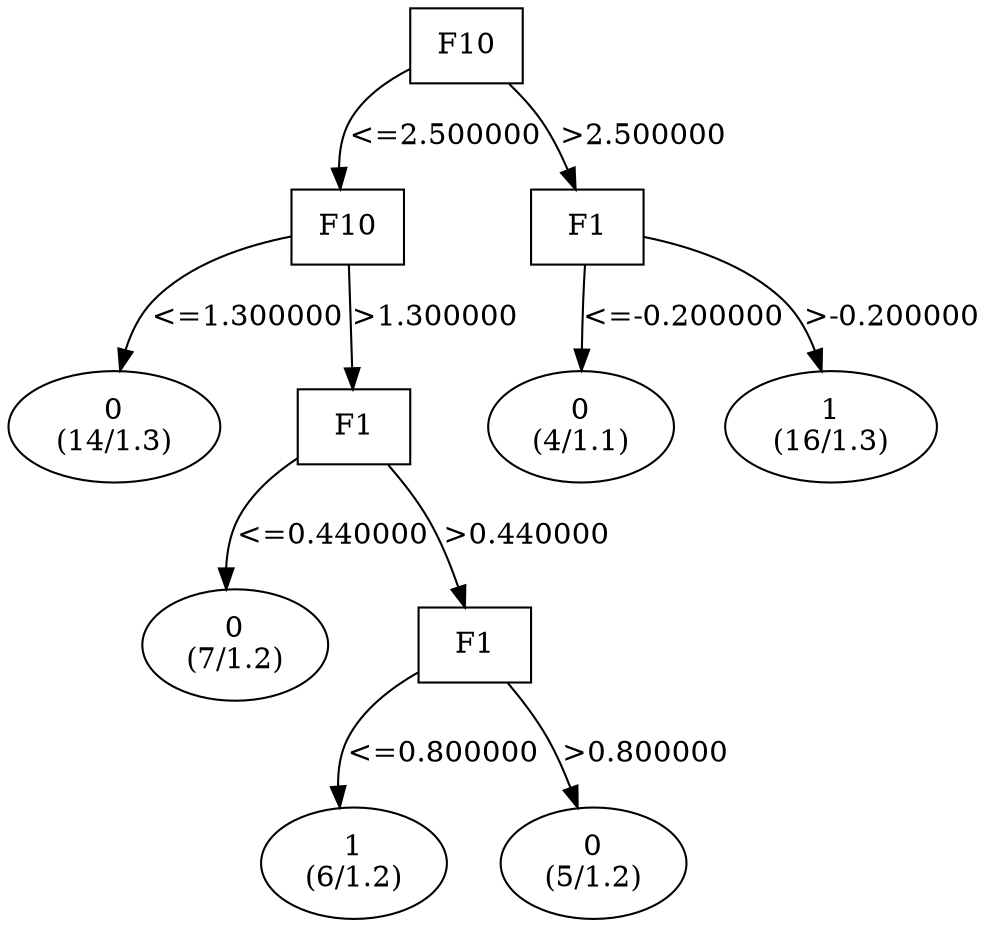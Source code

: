digraph YaDT {
n0 [ shape=box, label="F10\n"]
n0 -> n1 [label="<=2.500000"]
n1 [ shape=box, label="F10\n"]
n1 -> n2 [label="<=1.300000"]
n2 [ shape=ellipse, label="0\n(14/1.3)"]
n1 -> n3 [label=">1.300000"]
n3 [ shape=box, label="F1\n"]
n3 -> n4 [label="<=0.440000"]
n4 [ shape=ellipse, label="0\n(7/1.2)"]
n3 -> n5 [label=">0.440000"]
n5 [ shape=box, label="F1\n"]
n5 -> n6 [label="<=0.800000"]
n6 [ shape=ellipse, label="1\n(6/1.2)"]
n5 -> n7 [label=">0.800000"]
n7 [ shape=ellipse, label="0\n(5/1.2)"]
n0 -> n11 [label=">2.500000"]
n11 [ shape=box, label="F1\n"]
n11 -> n12 [label="<=-0.200000"]
n12 [ shape=ellipse, label="0\n(4/1.1)"]
n11 -> n13 [label=">-0.200000"]
n13 [ shape=ellipse, label="1\n(16/1.3)"]
}

